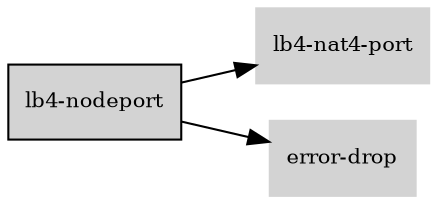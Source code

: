 digraph "lb4_nodeport_subgraph" {
  rankdir=LR;
  node [shape=box, style=filled, fontsize=10, color=lightgray, fontcolor=black, fillcolor=lightgray];
  "lb4-nodeport" [color=black, fontcolor=black, fillcolor=lightgray];
  edge [fontsize=8];
  "lb4-nodeport" -> "lb4-nat4-port";
  "lb4-nodeport" -> "error-drop";
}

